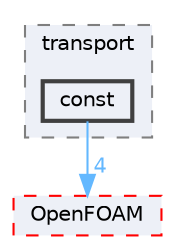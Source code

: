 digraph "src/thermophysicalModels/solidSpecie/transport/const"
{
 // LATEX_PDF_SIZE
  bgcolor="transparent";
  edge [fontname=Helvetica,fontsize=10,labelfontname=Helvetica,labelfontsize=10];
  node [fontname=Helvetica,fontsize=10,shape=box,height=0.2,width=0.4];
  compound=true
  subgraph clusterdir_bf3bd911c64212434fe120712945dd80 {
    graph [ bgcolor="#edf0f7", pencolor="grey50", label="transport", fontname=Helvetica,fontsize=10 style="filled,dashed", URL="dir_bf3bd911c64212434fe120712945dd80.html",tooltip=""]
  dir_9c11dae757d91a18b409b67d00e5af0c [label="const", fillcolor="#edf0f7", color="grey25", style="filled,bold", URL="dir_9c11dae757d91a18b409b67d00e5af0c.html",tooltip=""];
  }
  dir_c5473ff19b20e6ec4dfe5c310b3778a8 [label="OpenFOAM", fillcolor="#edf0f7", color="red", style="filled,dashed", URL="dir_c5473ff19b20e6ec4dfe5c310b3778a8.html",tooltip=""];
  dir_9c11dae757d91a18b409b67d00e5af0c->dir_c5473ff19b20e6ec4dfe5c310b3778a8 [headlabel="4", labeldistance=1.5 headhref="dir_000610_002695.html" href="dir_000610_002695.html" color="steelblue1" fontcolor="steelblue1"];
}
